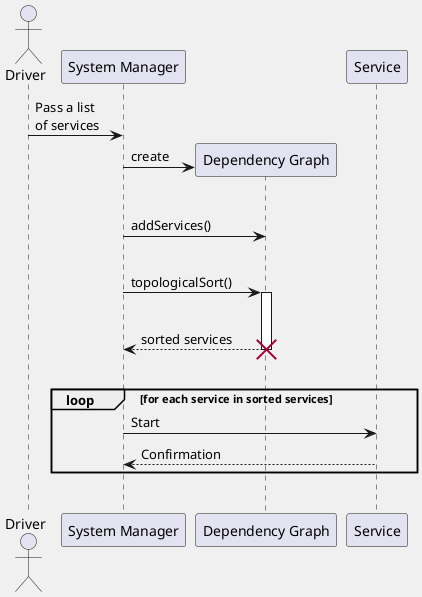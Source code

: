 @startuml
skinparam BackgroundColor F0F0F0

actor Driver
participant "System Manager" as sysmgr
participant "Dependency Graph" as graph
participant Service as srv

Driver -> sysmgr: Pass a list\nof services
sysmgr -> graph **: create

|||
sysmgr -> graph: addServices()

|||
sysmgr -> graph: topologicalSort()

|||
activate graph
graph --> sysmgr: sorted services
deactivate graph
destroy graph
|||

loop for each service in sorted services
sysmgr -> srv: Start
srv --> sysmgr: Confirmation
end
|||

@enduml
